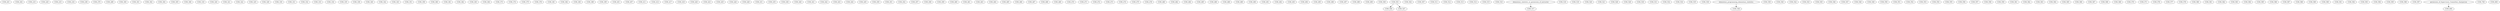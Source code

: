 digraph G {
    COM_201;
    COM_202;
    COM_210;
    COM_220;
    COM_233;
    COM_234;
    COM_238;
    COM_270;
    COM_289;
    COM_300;
    COM_301;
    COM_302;
    COM_304;
    COM_305;
    COM_306;
    COM_318;
    COM_320;
    COM_321;
    COM_322;
    COM_325;
    COM_329;
    COM_330;
    COM_331;
    COM_332;
    COM_333;
    COM_334;
    COM_335;
    COM_339;
    COM_340;
    COM_342;
    COM_343;
    COM_351;
    COM_359;
    COM_360;
    COM_361;
    COM_362;
    COM_363;
    COM_364;
    COM_373;
    COM_374;
    COM_375;
    COM_376;
    COM_381;
    COM_382;
    COM_383;
    COM_389;
    COM_395;
    COM_401;
    COM_407;
    COM_411;
    COM_414;
    COM_417;
    COM_418;
    COM_420;
    COM_423;
    COM_425;
    COM_426;
    COM_428;
    COM_431;
    COM_435;
    COM_436;
    COM_440;
    COM_441;
    COM_442;
    COM_443;
    COM_444;
    COM_445;
    COM_450;
    COM_451;
    COM_452;
    COM_457;
    COM_458;
    COM_459;
    COM_460;
    COM_461;
    COM_463;
    COM_464;
    COM_465;
    COM_466;
    COM_467;
    COM_468;
    COM_469;
    COM_470;
    COM_471;
    COM_472;
    COM_473;
    COM_474;
    COM_475;
    COM_478;
    COM_480;
    COM_482;
    COM_484;
    COM_485;
    COM_486;
    COM_488;
    COM_489;
    COM_490;
    COM_491;
    COM_492;
    COM_493;
    COM_494;
    COM_495;
    COM_496;
    COM_497;
    COM_498;
    COM_499;
    COM_500;
    COM_501;
    COM_502;
    COM_507;
    edge [color=black];
    COM_501 -> COM_509;
    COM_511;
    COM_512;
    COM_513;
    COM_514;
    COM_515;
    COM_516;
    edge [color=black];
    elementary_statistics_or_permission_of_instructor -> COM_517;
    COM_518;
    COM_519;
    COM_520;
    COM_521;
    edge [color=black];
    COM_501 -> COM_527;
    COM_528;
    COM_529;
    COM_530;
    COM_531;
    COM_532;
    COM_534;
    COM_535;
    COM_536;
    edge [color=black];
    elementary_programming_elementary_statistics -> COM_538;
    COM_539;
    COM_540;
    COM_542;
    COM_543;
    COM_545;
    COM_546;
    COM_547;
    COM_548;
    COM_549;
    COM_550;
    COM_551;
    COM_552;
    COM_553;
    COM_554;
    COM_555;
    COM_556;
    COM_557;
    COM_558;
    COM_559;
    COM_561;
    COM_562;
    COM_563;
    COM_564;
    COM_565;
    COM_566;
    COM_567;
    COM_568;
    COM_569;
    COM_570;
    COM_571;
    COM_576;
    COM_577;
    COM_578;
    COM_580;
    COM_581;
    COM_582;
    COM_583;
    COM_584;
    COM_585;
    COM_586;
    COM_587;
    COM_588;
    COM_589;
    COM_590;
    COM_591;
    COM_592;
    COM_593;
    COM_594;
    COM_595;
    COM_596;
    COM_597;
    edge [color=black];
    permission_of_Supervisory_Committee_chairperson -> COM_600;
    COM_700;
    COM_800;
}
